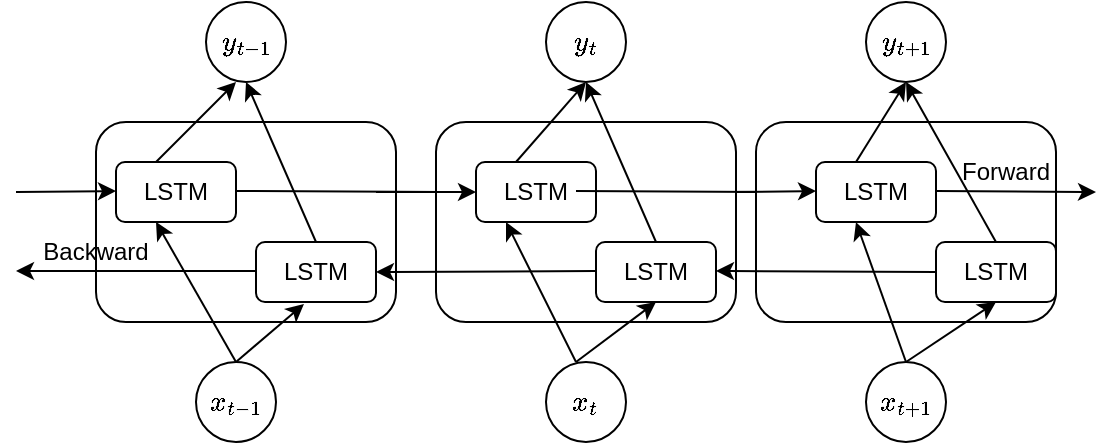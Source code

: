 <mxfile version="16.5.1" type="device"><diagram id="w-uy-1WaIoyazF_vNc_D" name="第 1 页"><mxGraphModel dx="712" dy="570" grid="1" gridSize="10" guides="1" tooltips="1" connect="1" arrows="1" fold="1" page="1" pageScale="1" pageWidth="827" pageHeight="1169" math="1" shadow="0"><root><mxCell id="0"/><mxCell id="1" parent="0"/><mxCell id="mORxT34auCqj80V3HkGf-3" value="" style="rounded=1;whiteSpace=wrap;html=1;" vertex="1" parent="1"><mxGeometry x="100" y="180" width="150" height="100" as="geometry"/></mxCell><mxCell id="mORxT34auCqj80V3HkGf-4" value="LSTM" style="rounded=1;whiteSpace=wrap;html=1;" vertex="1" parent="1"><mxGeometry x="110" y="200" width="60" height="30" as="geometry"/></mxCell><mxCell id="mORxT34auCqj80V3HkGf-5" value="LSTM" style="rounded=1;whiteSpace=wrap;html=1;" vertex="1" parent="1"><mxGeometry x="180" y="240" width="60" height="30" as="geometry"/></mxCell><mxCell id="mORxT34auCqj80V3HkGf-6" value="$$y_{t-1}$$" style="ellipse;whiteSpace=wrap;html=1;aspect=fixed;" vertex="1" parent="1"><mxGeometry x="155" y="120" width="40" height="40" as="geometry"/></mxCell><mxCell id="mORxT34auCqj80V3HkGf-7" value="$$x_{t-1}$$" style="ellipse;whiteSpace=wrap;html=1;aspect=fixed;" vertex="1" parent="1"><mxGeometry x="150" y="300" width="40" height="40" as="geometry"/></mxCell><mxCell id="mORxT34auCqj80V3HkGf-8" value="$$x_{t}$$" style="ellipse;whiteSpace=wrap;html=1;aspect=fixed;" vertex="1" parent="1"><mxGeometry x="325" y="300" width="40" height="40" as="geometry"/></mxCell><mxCell id="mORxT34auCqj80V3HkGf-9" value="$$x_{t+1}$$" style="ellipse;whiteSpace=wrap;html=1;aspect=fixed;" vertex="1" parent="1"><mxGeometry x="485" y="300" width="40" height="40" as="geometry"/></mxCell><mxCell id="mORxT34auCqj80V3HkGf-11" value="" style="endArrow=classic;html=1;rounded=0;" edge="1" parent="1"><mxGeometry width="50" height="50" relative="1" as="geometry"><mxPoint x="60" y="215" as="sourcePoint"/><mxPoint x="110" y="214.5" as="targetPoint"/></mxGeometry></mxCell><mxCell id="mORxT34auCqj80V3HkGf-12" value="" style="endArrow=classic;html=1;rounded=0;" edge="1" parent="1"><mxGeometry width="50" height="50" relative="1" as="geometry"><mxPoint x="130" y="200" as="sourcePoint"/><mxPoint x="170" y="160" as="targetPoint"/></mxGeometry></mxCell><mxCell id="mORxT34auCqj80V3HkGf-13" value="" style="endArrow=classic;html=1;rounded=0;" edge="1" parent="1"><mxGeometry width="50" height="50" relative="1" as="geometry"><mxPoint x="170" y="214.5" as="sourcePoint"/><mxPoint x="280" y="215" as="targetPoint"/></mxGeometry></mxCell><mxCell id="mORxT34auCqj80V3HkGf-14" value="" style="endArrow=classic;html=1;rounded=0;" edge="1" parent="1"><mxGeometry width="50" height="50" relative="1" as="geometry"><mxPoint x="180" y="254.5" as="sourcePoint"/><mxPoint x="60" y="254.5" as="targetPoint"/></mxGeometry></mxCell><mxCell id="mORxT34auCqj80V3HkGf-15" value="" style="endArrow=classic;html=1;rounded=0;exitX=0.5;exitY=0;exitDx=0;exitDy=0;" edge="1" parent="1" source="mORxT34auCqj80V3HkGf-7"><mxGeometry width="50" height="50" relative="1" as="geometry"><mxPoint x="160" y="310" as="sourcePoint"/><mxPoint x="130" y="230" as="targetPoint"/></mxGeometry></mxCell><mxCell id="mORxT34auCqj80V3HkGf-16" value="" style="endArrow=classic;html=1;rounded=0;entryX=0.4;entryY=1.033;entryDx=0;entryDy=0;entryPerimeter=0;" edge="1" parent="1" target="mORxT34auCqj80V3HkGf-5"><mxGeometry width="50" height="50" relative="1" as="geometry"><mxPoint x="170" y="300" as="sourcePoint"/><mxPoint x="200" y="260" as="targetPoint"/></mxGeometry></mxCell><mxCell id="mORxT34auCqj80V3HkGf-17" value="" style="endArrow=classic;html=1;rounded=0;exitX=0.5;exitY=0;exitDx=0;exitDy=0;entryX=0.5;entryY=1;entryDx=0;entryDy=0;" edge="1" parent="1" source="mORxT34auCqj80V3HkGf-5" target="mORxT34auCqj80V3HkGf-6"><mxGeometry width="50" height="50" relative="1" as="geometry"><mxPoint x="245" y="270" as="sourcePoint"/><mxPoint x="175" y="160" as="targetPoint"/></mxGeometry></mxCell><mxCell id="mORxT34auCqj80V3HkGf-18" value="" style="rounded=1;whiteSpace=wrap;html=1;" vertex="1" parent="1"><mxGeometry x="270" y="180" width="150" height="100" as="geometry"/></mxCell><mxCell id="mORxT34auCqj80V3HkGf-19" value="LSTM" style="rounded=1;whiteSpace=wrap;html=1;" vertex="1" parent="1"><mxGeometry x="290" y="200" width="60" height="30" as="geometry"/></mxCell><mxCell id="mORxT34auCqj80V3HkGf-20" value="LSTM" style="rounded=1;whiteSpace=wrap;html=1;" vertex="1" parent="1"><mxGeometry x="350" y="240" width="60" height="30" as="geometry"/></mxCell><mxCell id="mORxT34auCqj80V3HkGf-21" value="" style="endArrow=classic;html=1;rounded=0;entryX=0;entryY=0.5;entryDx=0;entryDy=0;" edge="1" parent="1" target="mORxT34auCqj80V3HkGf-19"><mxGeometry width="50" height="50" relative="1" as="geometry"><mxPoint x="240" y="215" as="sourcePoint"/><mxPoint x="280" y="214.5" as="targetPoint"/></mxGeometry></mxCell><mxCell id="mORxT34auCqj80V3HkGf-22" value="" style="endArrow=classic;html=1;rounded=0;" edge="1" parent="1"><mxGeometry width="50" height="50" relative="1" as="geometry"><mxPoint x="340" y="214.5" as="sourcePoint"/><mxPoint x="440" y="215" as="targetPoint"/></mxGeometry></mxCell><mxCell id="mORxT34auCqj80V3HkGf-23" value="" style="endArrow=classic;html=1;rounded=0;" edge="1" parent="1"><mxGeometry width="50" height="50" relative="1" as="geometry"><mxPoint x="350" y="254.5" as="sourcePoint"/><mxPoint x="240" y="255" as="targetPoint"/></mxGeometry></mxCell><mxCell id="mORxT34auCqj80V3HkGf-24" value="" style="rounded=1;whiteSpace=wrap;html=1;" vertex="1" parent="1"><mxGeometry x="430" y="180" width="150" height="100" as="geometry"/></mxCell><mxCell id="mORxT34auCqj80V3HkGf-25" value="LSTM" style="rounded=1;whiteSpace=wrap;html=1;" vertex="1" parent="1"><mxGeometry x="460" y="200" width="60" height="30" as="geometry"/></mxCell><mxCell id="mORxT34auCqj80V3HkGf-26" value="LSTM" style="rounded=1;whiteSpace=wrap;html=1;" vertex="1" parent="1"><mxGeometry x="520" y="240" width="60" height="30" as="geometry"/></mxCell><mxCell id="mORxT34auCqj80V3HkGf-27" value="" style="endArrow=classic;html=1;rounded=0;" edge="1" parent="1"><mxGeometry width="50" height="50" relative="1" as="geometry"><mxPoint x="420" y="215" as="sourcePoint"/><mxPoint x="460" y="214.5" as="targetPoint"/></mxGeometry></mxCell><mxCell id="mORxT34auCqj80V3HkGf-28" value="" style="endArrow=classic;html=1;rounded=0;" edge="1" parent="1"><mxGeometry width="50" height="50" relative="1" as="geometry"><mxPoint x="520" y="214.5" as="sourcePoint"/><mxPoint x="600" y="215" as="targetPoint"/></mxGeometry></mxCell><mxCell id="mORxT34auCqj80V3HkGf-29" value="" style="endArrow=classic;html=1;rounded=0;exitX=0;exitY=0.5;exitDx=0;exitDy=0;" edge="1" parent="1" source="mORxT34auCqj80V3HkGf-26"><mxGeometry width="50" height="50" relative="1" as="geometry"><mxPoint x="530" y="254.5" as="sourcePoint"/><mxPoint x="410" y="254.5" as="targetPoint"/></mxGeometry></mxCell><mxCell id="mORxT34auCqj80V3HkGf-30" value="$$y_{t}$$" style="ellipse;whiteSpace=wrap;html=1;aspect=fixed;" vertex="1" parent="1"><mxGeometry x="325" y="120" width="40" height="40" as="geometry"/></mxCell><mxCell id="mORxT34auCqj80V3HkGf-31" value="$$y_{t+1}$$" style="ellipse;whiteSpace=wrap;html=1;aspect=fixed;" vertex="1" parent="1"><mxGeometry x="485" y="120" width="40" height="40" as="geometry"/></mxCell><mxCell id="mORxT34auCqj80V3HkGf-37" value="" style="endArrow=classic;html=1;rounded=0;entryX=0.5;entryY=1;entryDx=0;entryDy=0;" edge="1" parent="1" target="mORxT34auCqj80V3HkGf-30"><mxGeometry width="50" height="50" relative="1" as="geometry"><mxPoint x="310" y="200" as="sourcePoint"/><mxPoint x="360" y="150" as="targetPoint"/></mxGeometry></mxCell><mxCell id="mORxT34auCqj80V3HkGf-38" value="" style="endArrow=classic;html=1;rounded=0;entryX=0.5;entryY=1;entryDx=0;entryDy=0;" edge="1" parent="1" target="mORxT34auCqj80V3HkGf-31"><mxGeometry width="50" height="50" relative="1" as="geometry"><mxPoint x="480" y="200" as="sourcePoint"/><mxPoint x="530" y="150" as="targetPoint"/></mxGeometry></mxCell><mxCell id="mORxT34auCqj80V3HkGf-39" value="" style="endArrow=classic;html=1;rounded=0;entryX=0.5;entryY=1;entryDx=0;entryDy=0;" edge="1" parent="1" target="mORxT34auCqj80V3HkGf-30"><mxGeometry width="50" height="50" relative="1" as="geometry"><mxPoint x="380" y="240" as="sourcePoint"/><mxPoint x="340" y="180" as="targetPoint"/></mxGeometry></mxCell><mxCell id="mORxT34auCqj80V3HkGf-40" value="" style="endArrow=classic;html=1;rounded=0;entryX=0.25;entryY=1;entryDx=0;entryDy=0;" edge="1" parent="1" target="mORxT34auCqj80V3HkGf-19"><mxGeometry width="50" height="50" relative="1" as="geometry"><mxPoint x="340" y="300" as="sourcePoint"/><mxPoint x="300" y="220" as="targetPoint"/></mxGeometry></mxCell><mxCell id="mORxT34auCqj80V3HkGf-41" value="" style="endArrow=classic;html=1;rounded=0;entryX=0.5;entryY=1;entryDx=0;entryDy=0;" edge="1" parent="1" target="mORxT34auCqj80V3HkGf-20"><mxGeometry width="50" height="50" relative="1" as="geometry"><mxPoint x="340" y="300" as="sourcePoint"/><mxPoint x="390" y="250" as="targetPoint"/></mxGeometry></mxCell><mxCell id="mORxT34auCqj80V3HkGf-42" value="" style="endArrow=classic;html=1;rounded=0;exitX=0.5;exitY=0;exitDx=0;exitDy=0;" edge="1" parent="1" source="mORxT34auCqj80V3HkGf-9"><mxGeometry width="50" height="50" relative="1" as="geometry"><mxPoint x="530" y="300" as="sourcePoint"/><mxPoint x="480" y="230" as="targetPoint"/></mxGeometry></mxCell><mxCell id="mORxT34auCqj80V3HkGf-43" value="" style="endArrow=classic;html=1;rounded=0;entryX=0.5;entryY=1;entryDx=0;entryDy=0;exitX=0.5;exitY=0;exitDx=0;exitDy=0;" edge="1" parent="1" source="mORxT34auCqj80V3HkGf-9" target="mORxT34auCqj80V3HkGf-26"><mxGeometry width="50" height="50" relative="1" as="geometry"><mxPoint x="500" y="300" as="sourcePoint"/><mxPoint x="550" y="250" as="targetPoint"/></mxGeometry></mxCell><mxCell id="mORxT34auCqj80V3HkGf-44" value="" style="endArrow=classic;html=1;rounded=0;exitX=0.5;exitY=0;exitDx=0;exitDy=0;entryX=0.5;entryY=1;entryDx=0;entryDy=0;" edge="1" parent="1" source="mORxT34auCqj80V3HkGf-26" target="mORxT34auCqj80V3HkGf-31"><mxGeometry width="50" height="50" relative="1" as="geometry"><mxPoint x="540" y="230" as="sourcePoint"/><mxPoint x="500" y="160" as="targetPoint"/></mxGeometry></mxCell><mxCell id="mORxT34auCqj80V3HkGf-45" value="Forward" style="text;html=1;strokeColor=none;fillColor=none;align=center;verticalAlign=middle;whiteSpace=wrap;rounded=0;" vertex="1" parent="1"><mxGeometry x="525" y="190" width="60" height="30" as="geometry"/></mxCell><mxCell id="mORxT34auCqj80V3HkGf-46" value="Backward" style="text;html=1;strokeColor=none;fillColor=none;align=center;verticalAlign=middle;whiteSpace=wrap;rounded=0;" vertex="1" parent="1"><mxGeometry x="70" y="230" width="60" height="30" as="geometry"/></mxCell></root></mxGraphModel></diagram></mxfile>